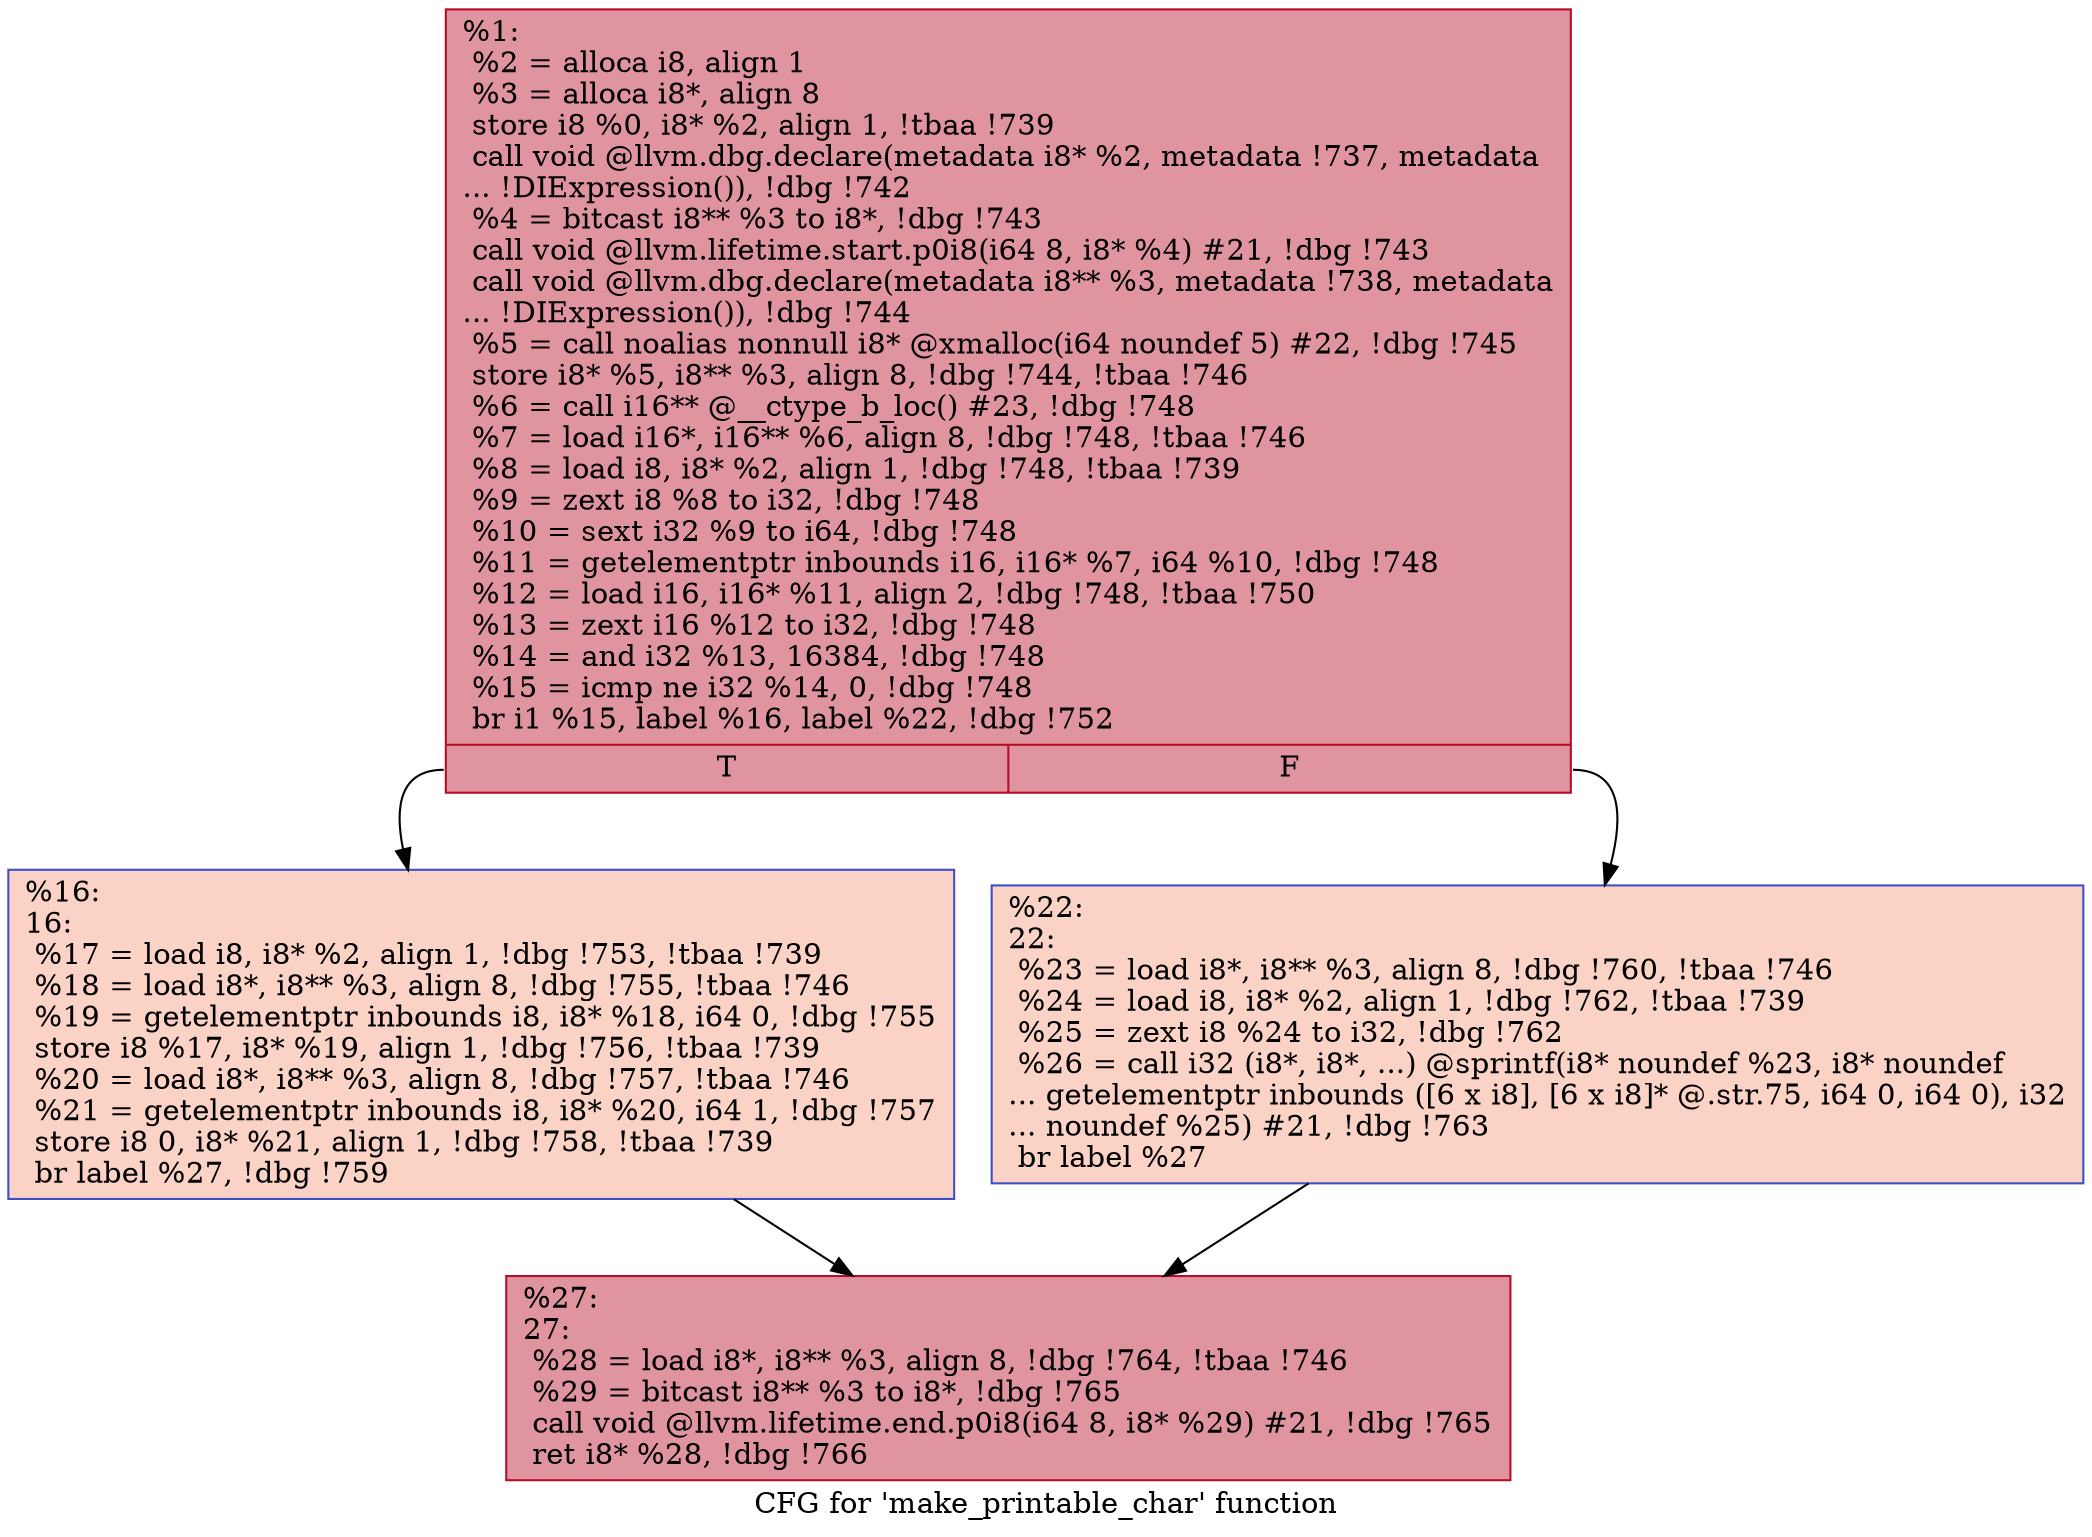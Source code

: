 digraph "CFG for 'make_printable_char' function" {
	label="CFG for 'make_printable_char' function";

	Node0x11ab040 [shape=record,color="#b70d28ff", style=filled, fillcolor="#b70d2870",label="{%1:\l  %2 = alloca i8, align 1\l  %3 = alloca i8*, align 8\l  store i8 %0, i8* %2, align 1, !tbaa !739\l  call void @llvm.dbg.declare(metadata i8* %2, metadata !737, metadata\l... !DIExpression()), !dbg !742\l  %4 = bitcast i8** %3 to i8*, !dbg !743\l  call void @llvm.lifetime.start.p0i8(i64 8, i8* %4) #21, !dbg !743\l  call void @llvm.dbg.declare(metadata i8** %3, metadata !738, metadata\l... !DIExpression()), !dbg !744\l  %5 = call noalias nonnull i8* @xmalloc(i64 noundef 5) #22, !dbg !745\l  store i8* %5, i8** %3, align 8, !dbg !744, !tbaa !746\l  %6 = call i16** @__ctype_b_loc() #23, !dbg !748\l  %7 = load i16*, i16** %6, align 8, !dbg !748, !tbaa !746\l  %8 = load i8, i8* %2, align 1, !dbg !748, !tbaa !739\l  %9 = zext i8 %8 to i32, !dbg !748\l  %10 = sext i32 %9 to i64, !dbg !748\l  %11 = getelementptr inbounds i16, i16* %7, i64 %10, !dbg !748\l  %12 = load i16, i16* %11, align 2, !dbg !748, !tbaa !750\l  %13 = zext i16 %12 to i32, !dbg !748\l  %14 = and i32 %13, 16384, !dbg !748\l  %15 = icmp ne i32 %14, 0, !dbg !748\l  br i1 %15, label %16, label %22, !dbg !752\l|{<s0>T|<s1>F}}"];
	Node0x11ab040:s0 -> Node0x11ab0c0;
	Node0x11ab040:s1 -> Node0x11ab110;
	Node0x11ab0c0 [shape=record,color="#3d50c3ff", style=filled, fillcolor="#f59c7d70",label="{%16:\l16:                                               \l  %17 = load i8, i8* %2, align 1, !dbg !753, !tbaa !739\l  %18 = load i8*, i8** %3, align 8, !dbg !755, !tbaa !746\l  %19 = getelementptr inbounds i8, i8* %18, i64 0, !dbg !755\l  store i8 %17, i8* %19, align 1, !dbg !756, !tbaa !739\l  %20 = load i8*, i8** %3, align 8, !dbg !757, !tbaa !746\l  %21 = getelementptr inbounds i8, i8* %20, i64 1, !dbg !757\l  store i8 0, i8* %21, align 1, !dbg !758, !tbaa !739\l  br label %27, !dbg !759\l}"];
	Node0x11ab0c0 -> Node0x11ab160;
	Node0x11ab110 [shape=record,color="#3d50c3ff", style=filled, fillcolor="#f59c7d70",label="{%22:\l22:                                               \l  %23 = load i8*, i8** %3, align 8, !dbg !760, !tbaa !746\l  %24 = load i8, i8* %2, align 1, !dbg !762, !tbaa !739\l  %25 = zext i8 %24 to i32, !dbg !762\l  %26 = call i32 (i8*, i8*, ...) @sprintf(i8* noundef %23, i8* noundef\l... getelementptr inbounds ([6 x i8], [6 x i8]* @.str.75, i64 0, i64 0), i32\l... noundef %25) #21, !dbg !763\l  br label %27\l}"];
	Node0x11ab110 -> Node0x11ab160;
	Node0x11ab160 [shape=record,color="#b70d28ff", style=filled, fillcolor="#b70d2870",label="{%27:\l27:                                               \l  %28 = load i8*, i8** %3, align 8, !dbg !764, !tbaa !746\l  %29 = bitcast i8** %3 to i8*, !dbg !765\l  call void @llvm.lifetime.end.p0i8(i64 8, i8* %29) #21, !dbg !765\l  ret i8* %28, !dbg !766\l}"];
}
